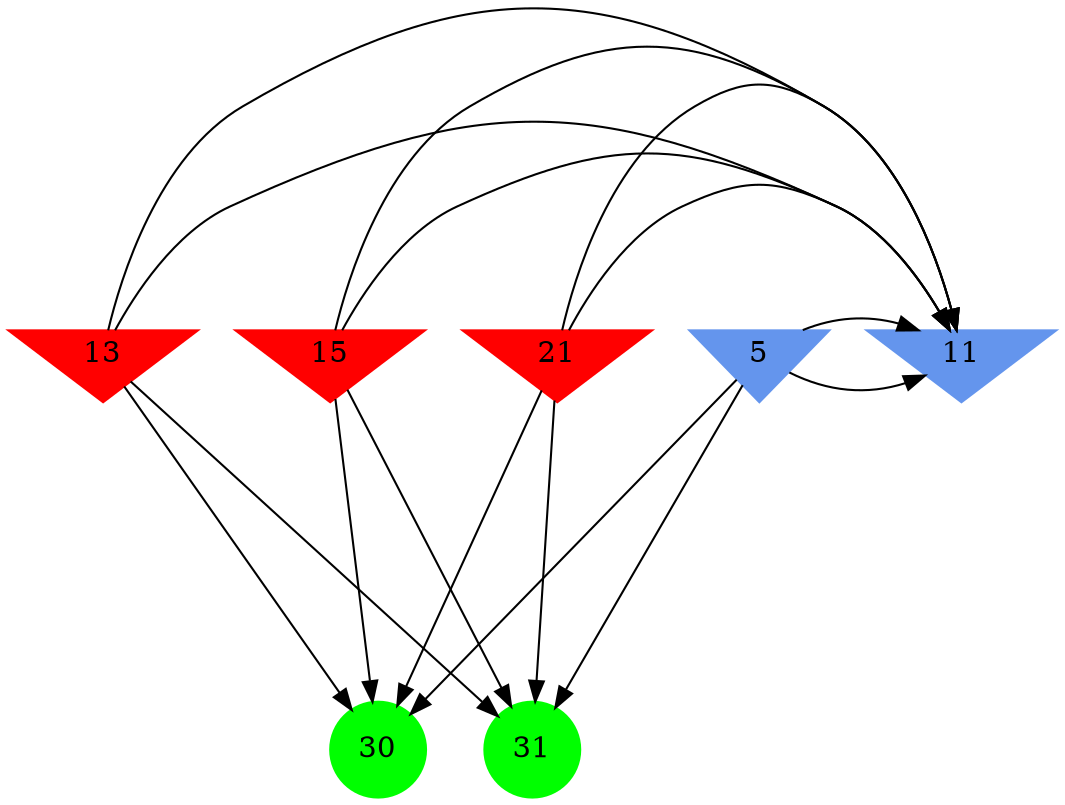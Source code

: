 digraph brain {
	ranksep=2.0;
	5 [shape=invtriangle,style=filled,color=cornflowerblue];
	11 [shape=invtriangle,style=filled,color=cornflowerblue];
	13 [shape=invtriangle,style=filled,color=red];
	15 [shape=invtriangle,style=filled,color=red];
	21 [shape=invtriangle,style=filled,color=red];
	30 [shape=circle,style=filled,color=green];
	31 [shape=circle,style=filled,color=green];
	13	->	11;
	13	->	11;
	13	->	31;
	13	->	30;
	15	->	11;
	15	->	11;
	15	->	31;
	15	->	30;
	5	->	11;
	5	->	11;
	5	->	31;
	5	->	30;
	21	->	11;
	21	->	11;
	21	->	31;
	21	->	30;
	{ rank=same; 5; 11; 13; 15; 21; }
	{ rank=same; }
	{ rank=same; 30; 31; }
}
